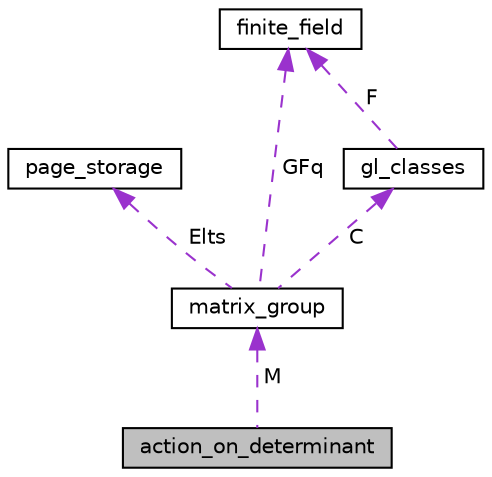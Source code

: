 digraph "action_on_determinant"
{
  edge [fontname="Helvetica",fontsize="10",labelfontname="Helvetica",labelfontsize="10"];
  node [fontname="Helvetica",fontsize="10",shape=record];
  Node1 [label="action_on_determinant",height=0.2,width=0.4,color="black", fillcolor="grey75", style="filled", fontcolor="black"];
  Node2 -> Node1 [dir="back",color="darkorchid3",fontsize="10",style="dashed",label=" M" ,fontname="Helvetica"];
  Node2 [label="matrix_group",height=0.2,width=0.4,color="black", fillcolor="white", style="filled",URL="$d3/ded/classmatrix__group.html"];
  Node3 -> Node2 [dir="back",color="darkorchid3",fontsize="10",style="dashed",label=" Elts" ,fontname="Helvetica"];
  Node3 [label="page_storage",height=0.2,width=0.4,color="black", fillcolor="white", style="filled",URL="$dc/d72/classpage__storage.html"];
  Node4 -> Node2 [dir="back",color="darkorchid3",fontsize="10",style="dashed",label=" C" ,fontname="Helvetica"];
  Node4 [label="gl_classes",height=0.2,width=0.4,color="black", fillcolor="white", style="filled",URL="$d6/dab/classgl__classes.html"];
  Node5 -> Node4 [dir="back",color="darkorchid3",fontsize="10",style="dashed",label=" F" ,fontname="Helvetica"];
  Node5 [label="finite_field",height=0.2,width=0.4,color="black", fillcolor="white", style="filled",URL="$df/d5a/classfinite__field.html"];
  Node5 -> Node2 [dir="back",color="darkorchid3",fontsize="10",style="dashed",label=" GFq" ,fontname="Helvetica"];
}

